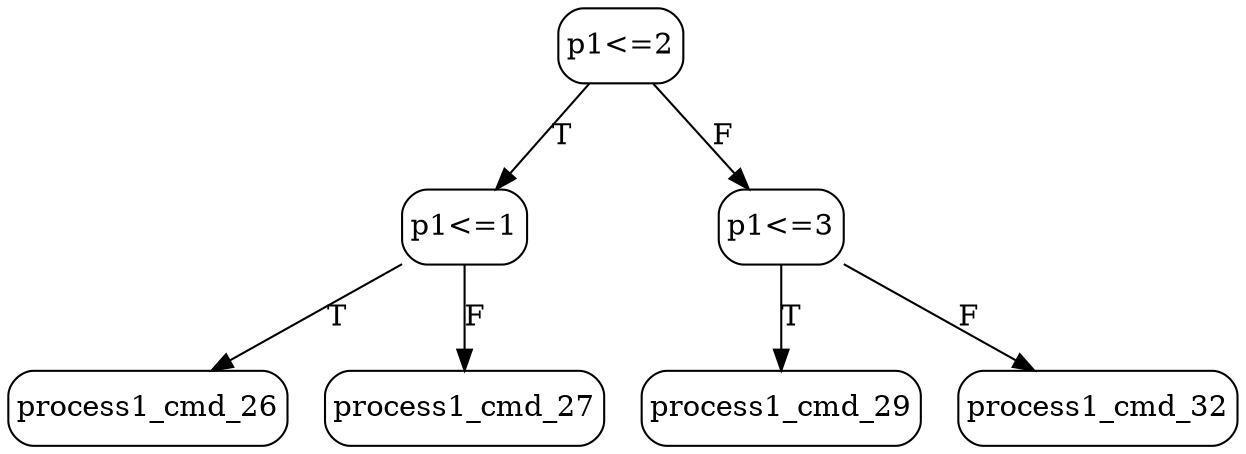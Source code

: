 // decision tree
digraph {
	2 [label=process1_cmd_26 margin="0.05,0.05" shape=box style=rounded]
	3 [label=process1_cmd_27 margin="0.05,0.05" shape=box style=rounded]
	1 [label="p1<=1" margin="0.05,0.05" shape=box style=rounded]
	1 -> 2 [label=T]
	1 -> 3 [label=F]
	5 [label=process1_cmd_29 margin="0.05,0.05" shape=box style=rounded]
	6 [label=process1_cmd_32 margin="0.05,0.05" shape=box style=rounded]
	4 [label="p1<=3" margin="0.05,0.05" shape=box style=rounded]
	4 -> 5 [label=T]
	4 -> 6 [label=F]
	0 [label="p1<=2" margin="0.05,0.05" shape=box style=rounded]
	0 -> 1 [label=T]
	0 -> 4 [label=F]
}
